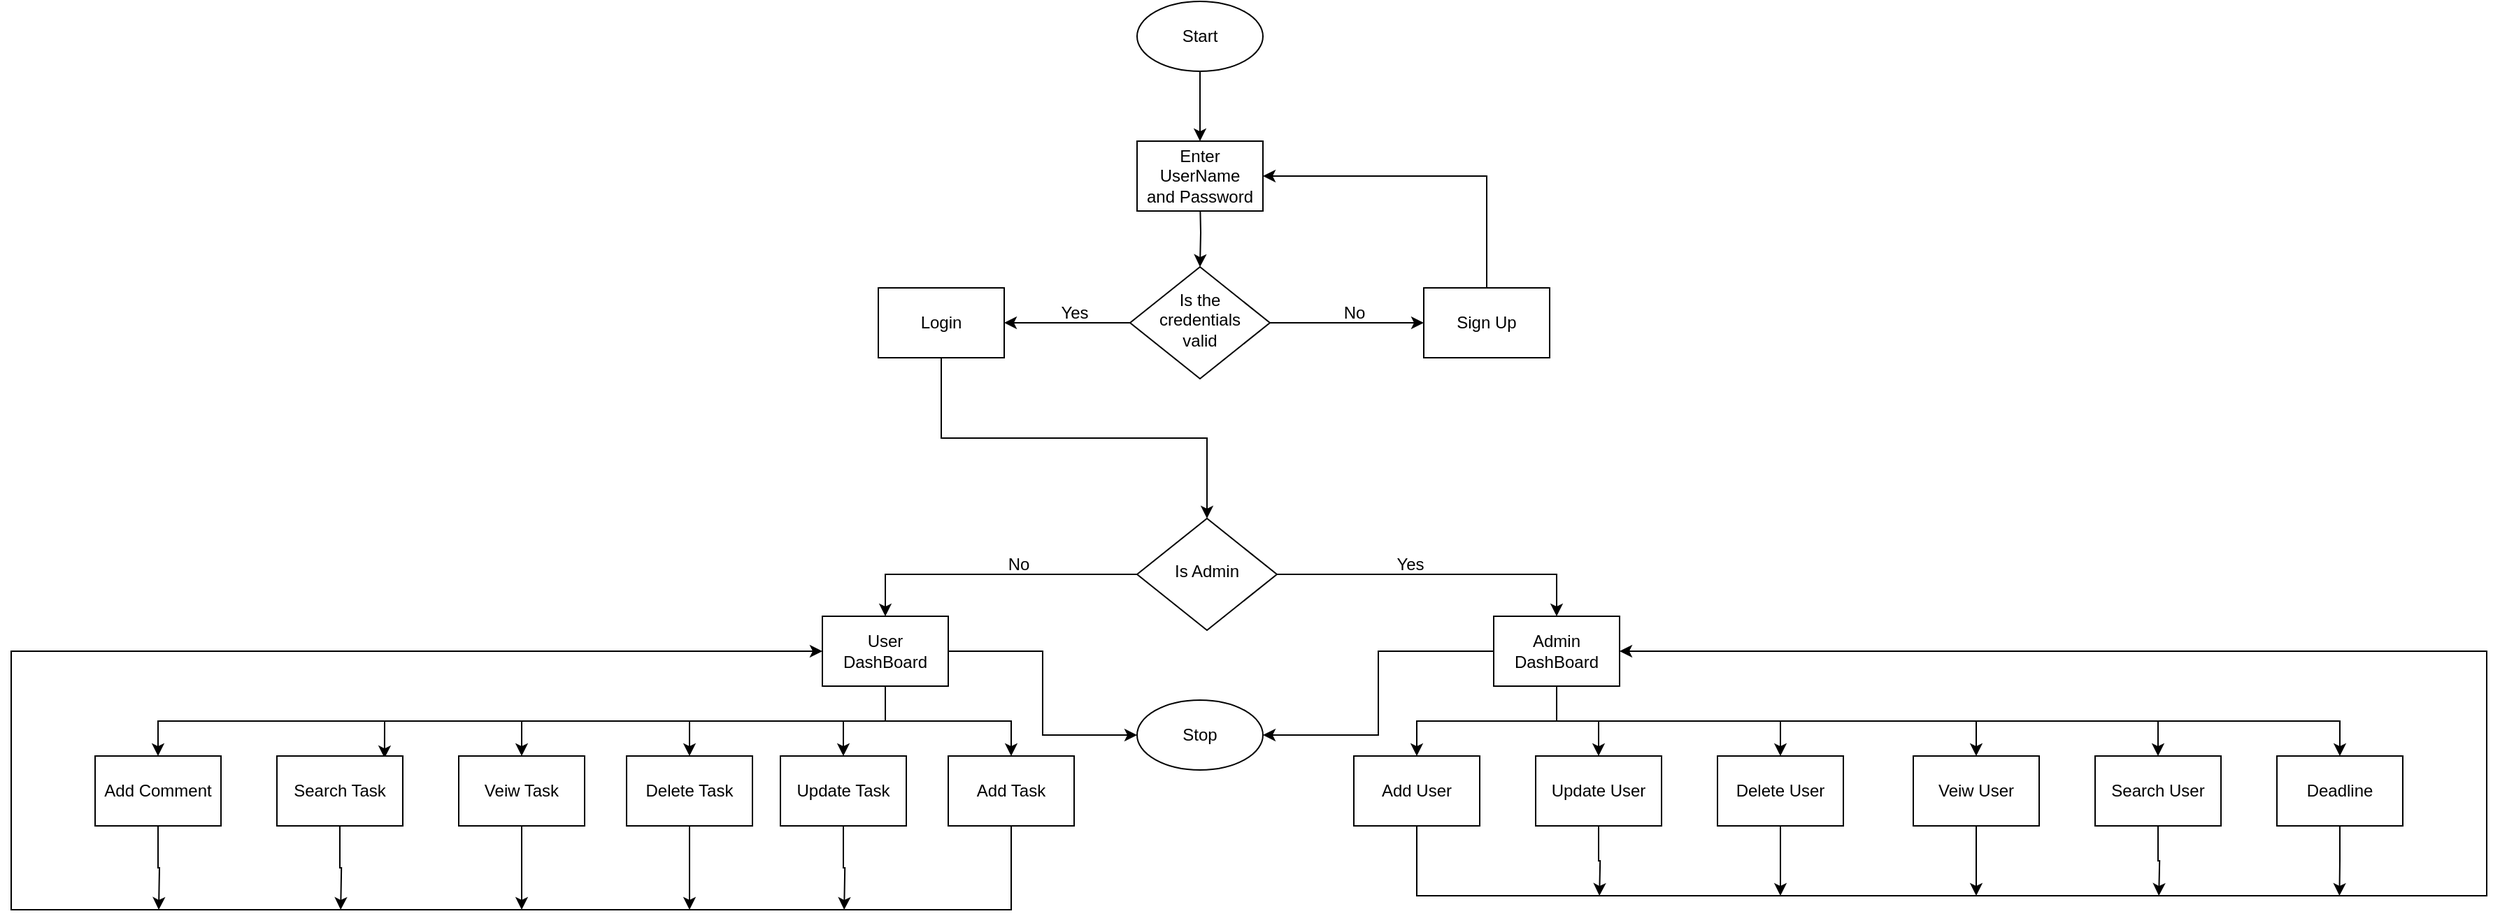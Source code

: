 <mxfile version="21.2.8" type="device">
  <diagram id="C5RBs43oDa-KdzZeNtuy" name="Page-1">
    <mxGraphModel dx="2458" dy="1910" grid="1" gridSize="10" guides="1" tooltips="1" connect="1" arrows="1" fold="1" page="1" pageScale="1" pageWidth="827" pageHeight="1169" math="0" shadow="0">
      <root>
        <mxCell id="WIyWlLk6GJQsqaUBKTNV-0" />
        <mxCell id="WIyWlLk6GJQsqaUBKTNV-1" parent="WIyWlLk6GJQsqaUBKTNV-0" />
        <mxCell id="yWXllA6n9a4EfGKvQLvz-8" style="edgeStyle=orthogonalEdgeStyle;rounded=0;orthogonalLoop=1;jettySize=auto;html=1;exitX=0.5;exitY=1;exitDx=0;exitDy=0;entryX=0.5;entryY=0;entryDx=0;entryDy=0;" edge="1" parent="WIyWlLk6GJQsqaUBKTNV-1" target="WIyWlLk6GJQsqaUBKTNV-6">
          <mxGeometry relative="1" as="geometry">
            <mxPoint x="220" y="120" as="sourcePoint" />
          </mxGeometry>
        </mxCell>
        <mxCell id="yWXllA6n9a4EfGKvQLvz-7" style="edgeStyle=orthogonalEdgeStyle;rounded=0;orthogonalLoop=1;jettySize=auto;html=1;exitX=0;exitY=0.5;exitDx=0;exitDy=0;entryX=1;entryY=0.5;entryDx=0;entryDy=0;" edge="1" parent="WIyWlLk6GJQsqaUBKTNV-1" source="WIyWlLk6GJQsqaUBKTNV-6" target="yWXllA6n9a4EfGKvQLvz-6">
          <mxGeometry relative="1" as="geometry" />
        </mxCell>
        <mxCell id="yWXllA6n9a4EfGKvQLvz-11" style="edgeStyle=orthogonalEdgeStyle;rounded=0;orthogonalLoop=1;jettySize=auto;html=1;exitX=1;exitY=0.5;exitDx=0;exitDy=0;entryX=0;entryY=0.5;entryDx=0;entryDy=0;" edge="1" parent="WIyWlLk6GJQsqaUBKTNV-1" source="WIyWlLk6GJQsqaUBKTNV-6" target="yWXllA6n9a4EfGKvQLvz-4">
          <mxGeometry relative="1" as="geometry" />
        </mxCell>
        <mxCell id="WIyWlLk6GJQsqaUBKTNV-6" value="Is the credentials &lt;br&gt;valid" style="rhombus;whiteSpace=wrap;html=1;shadow=0;fontFamily=Helvetica;fontSize=12;align=center;strokeWidth=1;spacing=6;spacingTop=-4;" parent="WIyWlLk6GJQsqaUBKTNV-1" vertex="1">
          <mxGeometry x="170" y="170" width="100" height="80" as="geometry" />
        </mxCell>
        <mxCell id="yWXllA6n9a4EfGKvQLvz-2" style="edgeStyle=orthogonalEdgeStyle;rounded=0;orthogonalLoop=1;jettySize=auto;html=1;exitX=0.5;exitY=0;exitDx=0;exitDy=0;entryX=1;entryY=0.5;entryDx=0;entryDy=0;" edge="1" parent="WIyWlLk6GJQsqaUBKTNV-1" source="yWXllA6n9a4EfGKvQLvz-4" target="yWXllA6n9a4EfGKvQLvz-92">
          <mxGeometry relative="1" as="geometry">
            <mxPoint x="460" y="190" as="sourcePoint" />
            <mxPoint x="280" y="100" as="targetPoint" />
          </mxGeometry>
        </mxCell>
        <mxCell id="yWXllA6n9a4EfGKvQLvz-17" style="edgeStyle=orthogonalEdgeStyle;rounded=0;orthogonalLoop=1;jettySize=auto;html=1;exitX=1;exitY=0.5;exitDx=0;exitDy=0;entryX=0.5;entryY=0;entryDx=0;entryDy=0;" edge="1" parent="WIyWlLk6GJQsqaUBKTNV-1" source="WIyWlLk6GJQsqaUBKTNV-10" target="yWXllA6n9a4EfGKvQLvz-15">
          <mxGeometry relative="1" as="geometry" />
        </mxCell>
        <mxCell id="yWXllA6n9a4EfGKvQLvz-18" style="edgeStyle=orthogonalEdgeStyle;rounded=0;orthogonalLoop=1;jettySize=auto;html=1;exitX=0;exitY=0.5;exitDx=0;exitDy=0;entryX=0.5;entryY=0;entryDx=0;entryDy=0;" edge="1" parent="WIyWlLk6GJQsqaUBKTNV-1" source="WIyWlLk6GJQsqaUBKTNV-10" target="yWXllA6n9a4EfGKvQLvz-16">
          <mxGeometry relative="1" as="geometry" />
        </mxCell>
        <mxCell id="WIyWlLk6GJQsqaUBKTNV-10" value="Is Admin" style="rhombus;whiteSpace=wrap;html=1;shadow=0;fontFamily=Helvetica;fontSize=12;align=center;strokeWidth=1;spacing=6;spacingTop=-4;" parent="WIyWlLk6GJQsqaUBKTNV-1" vertex="1">
          <mxGeometry x="175" y="350" width="100" height="80" as="geometry" />
        </mxCell>
        <mxCell id="yWXllA6n9a4EfGKvQLvz-1" style="edgeStyle=orthogonalEdgeStyle;rounded=0;orthogonalLoop=1;jettySize=auto;html=1;exitX=0.5;exitY=1;exitDx=0;exitDy=0;entryX=0.5;entryY=0;entryDx=0;entryDy=0;" edge="1" parent="WIyWlLk6GJQsqaUBKTNV-1" source="yWXllA6n9a4EfGKvQLvz-0" target="yWXllA6n9a4EfGKvQLvz-92">
          <mxGeometry relative="1" as="geometry">
            <mxPoint x="220" y="80" as="targetPoint" />
          </mxGeometry>
        </mxCell>
        <mxCell id="yWXllA6n9a4EfGKvQLvz-0" value="Start" style="ellipse;whiteSpace=wrap;html=1;" vertex="1" parent="WIyWlLk6GJQsqaUBKTNV-1">
          <mxGeometry x="175" y="-20" width="90" height="50" as="geometry" />
        </mxCell>
        <mxCell id="yWXllA6n9a4EfGKvQLvz-4" value="Sign Up" style="rounded=0;whiteSpace=wrap;html=1;" vertex="1" parent="WIyWlLk6GJQsqaUBKTNV-1">
          <mxGeometry x="380" y="185" width="90" height="50" as="geometry" />
        </mxCell>
        <mxCell id="yWXllA6n9a4EfGKvQLvz-10" style="edgeStyle=orthogonalEdgeStyle;rounded=0;orthogonalLoop=1;jettySize=auto;html=1;exitX=0.5;exitY=1;exitDx=0;exitDy=0;entryX=0.5;entryY=0;entryDx=0;entryDy=0;" edge="1" parent="WIyWlLk6GJQsqaUBKTNV-1" source="yWXllA6n9a4EfGKvQLvz-6" target="WIyWlLk6GJQsqaUBKTNV-10">
          <mxGeometry relative="1" as="geometry" />
        </mxCell>
        <mxCell id="yWXllA6n9a4EfGKvQLvz-6" value="Login" style="rounded=0;whiteSpace=wrap;html=1;" vertex="1" parent="WIyWlLk6GJQsqaUBKTNV-1">
          <mxGeometry x="-10" y="185" width="90" height="50" as="geometry" />
        </mxCell>
        <mxCell id="yWXllA6n9a4EfGKvQLvz-12" value="No" style="text;html=1;align=center;verticalAlign=middle;resizable=0;points=[];autosize=1;strokeColor=none;fillColor=none;" vertex="1" parent="WIyWlLk6GJQsqaUBKTNV-1">
          <mxGeometry x="310" y="188" width="40" height="30" as="geometry" />
        </mxCell>
        <mxCell id="yWXllA6n9a4EfGKvQLvz-13" value="Yes" style="text;html=1;align=center;verticalAlign=middle;resizable=0;points=[];autosize=1;strokeColor=none;fillColor=none;" vertex="1" parent="WIyWlLk6GJQsqaUBKTNV-1">
          <mxGeometry x="110" y="188" width="40" height="30" as="geometry" />
        </mxCell>
        <mxCell id="yWXllA6n9a4EfGKvQLvz-28" style="edgeStyle=orthogonalEdgeStyle;rounded=0;orthogonalLoop=1;jettySize=auto;html=1;exitX=0.5;exitY=1;exitDx=0;exitDy=0;entryX=0.5;entryY=0;entryDx=0;entryDy=0;" edge="1" parent="WIyWlLk6GJQsqaUBKTNV-1" source="yWXllA6n9a4EfGKvQLvz-15" target="yWXllA6n9a4EfGKvQLvz-19">
          <mxGeometry relative="1" as="geometry" />
        </mxCell>
        <mxCell id="yWXllA6n9a4EfGKvQLvz-31" style="edgeStyle=orthogonalEdgeStyle;rounded=0;orthogonalLoop=1;jettySize=auto;html=1;exitX=0.5;exitY=1;exitDx=0;exitDy=0;entryX=0.5;entryY=0;entryDx=0;entryDy=0;" edge="1" parent="WIyWlLk6GJQsqaUBKTNV-1" source="yWXllA6n9a4EfGKvQLvz-15" target="yWXllA6n9a4EfGKvQLvz-20">
          <mxGeometry relative="1" as="geometry" />
        </mxCell>
        <mxCell id="yWXllA6n9a4EfGKvQLvz-33" style="edgeStyle=orthogonalEdgeStyle;rounded=0;orthogonalLoop=1;jettySize=auto;html=1;exitX=0.5;exitY=1;exitDx=0;exitDy=0;entryX=0.5;entryY=0;entryDx=0;entryDy=0;" edge="1" parent="WIyWlLk6GJQsqaUBKTNV-1" source="yWXllA6n9a4EfGKvQLvz-15" target="yWXllA6n9a4EfGKvQLvz-21">
          <mxGeometry relative="1" as="geometry" />
        </mxCell>
        <mxCell id="yWXllA6n9a4EfGKvQLvz-34" style="edgeStyle=orthogonalEdgeStyle;rounded=0;orthogonalLoop=1;jettySize=auto;html=1;exitX=0.5;exitY=1;exitDx=0;exitDy=0;" edge="1" parent="WIyWlLk6GJQsqaUBKTNV-1" source="yWXllA6n9a4EfGKvQLvz-15" target="yWXllA6n9a4EfGKvQLvz-22">
          <mxGeometry relative="1" as="geometry" />
        </mxCell>
        <mxCell id="yWXllA6n9a4EfGKvQLvz-35" style="edgeStyle=orthogonalEdgeStyle;rounded=0;orthogonalLoop=1;jettySize=auto;html=1;exitX=0.5;exitY=1;exitDx=0;exitDy=0;" edge="1" parent="WIyWlLk6GJQsqaUBKTNV-1" source="yWXllA6n9a4EfGKvQLvz-15" target="yWXllA6n9a4EfGKvQLvz-23">
          <mxGeometry relative="1" as="geometry" />
        </mxCell>
        <mxCell id="yWXllA6n9a4EfGKvQLvz-43" style="edgeStyle=orthogonalEdgeStyle;rounded=0;orthogonalLoop=1;jettySize=auto;html=1;exitX=0;exitY=0.5;exitDx=0;exitDy=0;entryX=1;entryY=0.5;entryDx=0;entryDy=0;" edge="1" parent="WIyWlLk6GJQsqaUBKTNV-1" source="yWXllA6n9a4EfGKvQLvz-15" target="yWXllA6n9a4EfGKvQLvz-42">
          <mxGeometry relative="1" as="geometry" />
        </mxCell>
        <mxCell id="yWXllA6n9a4EfGKvQLvz-100" style="edgeStyle=orthogonalEdgeStyle;rounded=0;orthogonalLoop=1;jettySize=auto;html=1;exitX=0.5;exitY=1;exitDx=0;exitDy=0;entryX=0.5;entryY=0;entryDx=0;entryDy=0;" edge="1" parent="WIyWlLk6GJQsqaUBKTNV-1" source="yWXllA6n9a4EfGKvQLvz-15" target="yWXllA6n9a4EfGKvQLvz-99">
          <mxGeometry relative="1" as="geometry" />
        </mxCell>
        <mxCell id="yWXllA6n9a4EfGKvQLvz-15" value="Admin DashBoard" style="rounded=0;whiteSpace=wrap;html=1;" vertex="1" parent="WIyWlLk6GJQsqaUBKTNV-1">
          <mxGeometry x="430" y="420" width="90" height="50" as="geometry" />
        </mxCell>
        <mxCell id="yWXllA6n9a4EfGKvQLvz-44" style="edgeStyle=orthogonalEdgeStyle;rounded=0;orthogonalLoop=1;jettySize=auto;html=1;entryX=0;entryY=0.5;entryDx=0;entryDy=0;exitX=1;exitY=0.5;exitDx=0;exitDy=0;" edge="1" parent="WIyWlLk6GJQsqaUBKTNV-1" source="yWXllA6n9a4EfGKvQLvz-16" target="yWXllA6n9a4EfGKvQLvz-42">
          <mxGeometry relative="1" as="geometry">
            <mxPoint x="40" y="433" as="sourcePoint" />
          </mxGeometry>
        </mxCell>
        <mxCell id="yWXllA6n9a4EfGKvQLvz-82" style="edgeStyle=orthogonalEdgeStyle;rounded=0;orthogonalLoop=1;jettySize=auto;html=1;exitX=0.5;exitY=1;exitDx=0;exitDy=0;entryX=0.855;entryY=0.031;entryDx=0;entryDy=0;entryPerimeter=0;" edge="1" parent="WIyWlLk6GJQsqaUBKTNV-1" source="yWXllA6n9a4EfGKvQLvz-16" target="yWXllA6n9a4EfGKvQLvz-81">
          <mxGeometry relative="1" as="geometry" />
        </mxCell>
        <mxCell id="yWXllA6n9a4EfGKvQLvz-83" style="edgeStyle=orthogonalEdgeStyle;rounded=0;orthogonalLoop=1;jettySize=auto;html=1;exitX=0.5;exitY=1;exitDx=0;exitDy=0;entryX=0.5;entryY=0;entryDx=0;entryDy=0;" edge="1" parent="WIyWlLk6GJQsqaUBKTNV-1" source="yWXllA6n9a4EfGKvQLvz-16" target="yWXllA6n9a4EfGKvQLvz-80">
          <mxGeometry relative="1" as="geometry" />
        </mxCell>
        <mxCell id="yWXllA6n9a4EfGKvQLvz-84" style="edgeStyle=orthogonalEdgeStyle;rounded=0;orthogonalLoop=1;jettySize=auto;html=1;exitX=0.5;exitY=1;exitDx=0;exitDy=0;entryX=0.5;entryY=0;entryDx=0;entryDy=0;" edge="1" parent="WIyWlLk6GJQsqaUBKTNV-1" source="yWXllA6n9a4EfGKvQLvz-16" target="yWXllA6n9a4EfGKvQLvz-79">
          <mxGeometry relative="1" as="geometry" />
        </mxCell>
        <mxCell id="yWXllA6n9a4EfGKvQLvz-85" style="edgeStyle=orthogonalEdgeStyle;rounded=0;orthogonalLoop=1;jettySize=auto;html=1;exitX=0.5;exitY=1;exitDx=0;exitDy=0;entryX=0.5;entryY=0;entryDx=0;entryDy=0;" edge="1" parent="WIyWlLk6GJQsqaUBKTNV-1" source="yWXllA6n9a4EfGKvQLvz-16" target="yWXllA6n9a4EfGKvQLvz-78">
          <mxGeometry relative="1" as="geometry" />
        </mxCell>
        <mxCell id="yWXllA6n9a4EfGKvQLvz-86" style="edgeStyle=orthogonalEdgeStyle;rounded=0;orthogonalLoop=1;jettySize=auto;html=1;exitX=0.5;exitY=1;exitDx=0;exitDy=0;entryX=0.5;entryY=0;entryDx=0;entryDy=0;" edge="1" parent="WIyWlLk6GJQsqaUBKTNV-1" source="yWXllA6n9a4EfGKvQLvz-16" target="yWXllA6n9a4EfGKvQLvz-77">
          <mxGeometry relative="1" as="geometry" />
        </mxCell>
        <mxCell id="yWXllA6n9a4EfGKvQLvz-96" style="edgeStyle=orthogonalEdgeStyle;rounded=0;orthogonalLoop=1;jettySize=auto;html=1;exitX=0.5;exitY=1;exitDx=0;exitDy=0;entryX=0.5;entryY=0;entryDx=0;entryDy=0;" edge="1" parent="WIyWlLk6GJQsqaUBKTNV-1" source="yWXllA6n9a4EfGKvQLvz-16" target="yWXllA6n9a4EfGKvQLvz-95">
          <mxGeometry relative="1" as="geometry" />
        </mxCell>
        <mxCell id="yWXllA6n9a4EfGKvQLvz-16" value="User DashBoard" style="rounded=0;whiteSpace=wrap;html=1;" vertex="1" parent="WIyWlLk6GJQsqaUBKTNV-1">
          <mxGeometry x="-50" y="420" width="90" height="50" as="geometry" />
        </mxCell>
        <mxCell id="yWXllA6n9a4EfGKvQLvz-36" style="edgeStyle=orthogonalEdgeStyle;rounded=0;orthogonalLoop=1;jettySize=auto;html=1;exitX=0.5;exitY=1;exitDx=0;exitDy=0;entryX=1;entryY=0.5;entryDx=0;entryDy=0;" edge="1" parent="WIyWlLk6GJQsqaUBKTNV-1" source="yWXllA6n9a4EfGKvQLvz-19" target="yWXllA6n9a4EfGKvQLvz-15">
          <mxGeometry relative="1" as="geometry">
            <Array as="points">
              <mxPoint x="375" y="620" />
              <mxPoint x="1140" y="620" />
              <mxPoint x="1140" y="445" />
            </Array>
          </mxGeometry>
        </mxCell>
        <mxCell id="yWXllA6n9a4EfGKvQLvz-19" value="Add User" style="rounded=0;whiteSpace=wrap;html=1;" vertex="1" parent="WIyWlLk6GJQsqaUBKTNV-1">
          <mxGeometry x="330" y="520" width="90" height="50" as="geometry" />
        </mxCell>
        <mxCell id="yWXllA6n9a4EfGKvQLvz-38" style="edgeStyle=orthogonalEdgeStyle;rounded=0;orthogonalLoop=1;jettySize=auto;html=1;exitX=0.5;exitY=1;exitDx=0;exitDy=0;" edge="1" parent="WIyWlLk6GJQsqaUBKTNV-1" source="yWXllA6n9a4EfGKvQLvz-20">
          <mxGeometry relative="1" as="geometry">
            <mxPoint x="505.588" y="620" as="targetPoint" />
          </mxGeometry>
        </mxCell>
        <mxCell id="yWXllA6n9a4EfGKvQLvz-20" value="Update User" style="rounded=0;whiteSpace=wrap;html=1;" vertex="1" parent="WIyWlLk6GJQsqaUBKTNV-1">
          <mxGeometry x="460" y="520" width="90" height="50" as="geometry" />
        </mxCell>
        <mxCell id="yWXllA6n9a4EfGKvQLvz-39" style="edgeStyle=orthogonalEdgeStyle;rounded=0;orthogonalLoop=1;jettySize=auto;html=1;exitX=0.5;exitY=1;exitDx=0;exitDy=0;" edge="1" parent="WIyWlLk6GJQsqaUBKTNV-1" source="yWXllA6n9a4EfGKvQLvz-21">
          <mxGeometry relative="1" as="geometry">
            <mxPoint x="635" y="620" as="targetPoint" />
          </mxGeometry>
        </mxCell>
        <mxCell id="yWXllA6n9a4EfGKvQLvz-21" value="Delete User" style="rounded=0;whiteSpace=wrap;html=1;" vertex="1" parent="WIyWlLk6GJQsqaUBKTNV-1">
          <mxGeometry x="590" y="520" width="90" height="50" as="geometry" />
        </mxCell>
        <mxCell id="yWXllA6n9a4EfGKvQLvz-40" style="edgeStyle=orthogonalEdgeStyle;rounded=0;orthogonalLoop=1;jettySize=auto;html=1;exitX=0.5;exitY=1;exitDx=0;exitDy=0;" edge="1" parent="WIyWlLk6GJQsqaUBKTNV-1" source="yWXllA6n9a4EfGKvQLvz-22">
          <mxGeometry relative="1" as="geometry">
            <mxPoint x="775" y="620" as="targetPoint" />
          </mxGeometry>
        </mxCell>
        <mxCell id="yWXllA6n9a4EfGKvQLvz-22" value="Veiw User" style="rounded=0;whiteSpace=wrap;html=1;" vertex="1" parent="WIyWlLk6GJQsqaUBKTNV-1">
          <mxGeometry x="730" y="520" width="90" height="50" as="geometry" />
        </mxCell>
        <mxCell id="yWXllA6n9a4EfGKvQLvz-41" style="edgeStyle=orthogonalEdgeStyle;rounded=0;orthogonalLoop=1;jettySize=auto;html=1;exitX=0.5;exitY=1;exitDx=0;exitDy=0;" edge="1" parent="WIyWlLk6GJQsqaUBKTNV-1" source="yWXllA6n9a4EfGKvQLvz-23">
          <mxGeometry relative="1" as="geometry">
            <mxPoint x="905.588" y="620" as="targetPoint" />
          </mxGeometry>
        </mxCell>
        <mxCell id="yWXllA6n9a4EfGKvQLvz-23" value="Search User" style="rounded=0;whiteSpace=wrap;html=1;" vertex="1" parent="WIyWlLk6GJQsqaUBKTNV-1">
          <mxGeometry x="860" y="520" width="90" height="50" as="geometry" />
        </mxCell>
        <mxCell id="yWXllA6n9a4EfGKvQLvz-42" value="Stop" style="ellipse;whiteSpace=wrap;html=1;" vertex="1" parent="WIyWlLk6GJQsqaUBKTNV-1">
          <mxGeometry x="175" y="480" width="90" height="50" as="geometry" />
        </mxCell>
        <mxCell id="yWXllA6n9a4EfGKvQLvz-87" style="edgeStyle=orthogonalEdgeStyle;rounded=0;orthogonalLoop=1;jettySize=auto;html=1;exitX=0.5;exitY=1;exitDx=0;exitDy=0;entryX=0;entryY=0.5;entryDx=0;entryDy=0;" edge="1" parent="WIyWlLk6GJQsqaUBKTNV-1" source="yWXllA6n9a4EfGKvQLvz-77" target="yWXllA6n9a4EfGKvQLvz-16">
          <mxGeometry relative="1" as="geometry">
            <Array as="points">
              <mxPoint x="85" y="630" />
              <mxPoint x="-630" y="630" />
              <mxPoint x="-630" y="445" />
            </Array>
          </mxGeometry>
        </mxCell>
        <mxCell id="yWXllA6n9a4EfGKvQLvz-77" value="Add Task" style="rounded=0;whiteSpace=wrap;html=1;" vertex="1" parent="WIyWlLk6GJQsqaUBKTNV-1">
          <mxGeometry x="40" y="520" width="90" height="50" as="geometry" />
        </mxCell>
        <mxCell id="yWXllA6n9a4EfGKvQLvz-88" style="edgeStyle=orthogonalEdgeStyle;rounded=0;orthogonalLoop=1;jettySize=auto;html=1;exitX=0.5;exitY=1;exitDx=0;exitDy=0;" edge="1" parent="WIyWlLk6GJQsqaUBKTNV-1" source="yWXllA6n9a4EfGKvQLvz-78">
          <mxGeometry relative="1" as="geometry">
            <mxPoint x="-34.412" y="630" as="targetPoint" />
          </mxGeometry>
        </mxCell>
        <mxCell id="yWXllA6n9a4EfGKvQLvz-78" value="Update Task" style="rounded=0;whiteSpace=wrap;html=1;" vertex="1" parent="WIyWlLk6GJQsqaUBKTNV-1">
          <mxGeometry x="-80" y="520" width="90" height="50" as="geometry" />
        </mxCell>
        <mxCell id="yWXllA6n9a4EfGKvQLvz-89" style="edgeStyle=orthogonalEdgeStyle;rounded=0;orthogonalLoop=1;jettySize=auto;html=1;exitX=0.5;exitY=1;exitDx=0;exitDy=0;" edge="1" parent="WIyWlLk6GJQsqaUBKTNV-1" source="yWXllA6n9a4EfGKvQLvz-79">
          <mxGeometry relative="1" as="geometry">
            <mxPoint x="-145" y="630" as="targetPoint" />
          </mxGeometry>
        </mxCell>
        <mxCell id="yWXllA6n9a4EfGKvQLvz-79" value="Delete Task" style="rounded=0;whiteSpace=wrap;html=1;" vertex="1" parent="WIyWlLk6GJQsqaUBKTNV-1">
          <mxGeometry x="-190" y="520" width="90" height="50" as="geometry" />
        </mxCell>
        <mxCell id="yWXllA6n9a4EfGKvQLvz-90" style="edgeStyle=orthogonalEdgeStyle;rounded=0;orthogonalLoop=1;jettySize=auto;html=1;exitX=0.5;exitY=1;exitDx=0;exitDy=0;" edge="1" parent="WIyWlLk6GJQsqaUBKTNV-1" source="yWXllA6n9a4EfGKvQLvz-80">
          <mxGeometry relative="1" as="geometry">
            <mxPoint x="-265" y="630" as="targetPoint" />
          </mxGeometry>
        </mxCell>
        <mxCell id="yWXllA6n9a4EfGKvQLvz-80" value="Veiw Task" style="rounded=0;whiteSpace=wrap;html=1;" vertex="1" parent="WIyWlLk6GJQsqaUBKTNV-1">
          <mxGeometry x="-310" y="520" width="90" height="50" as="geometry" />
        </mxCell>
        <mxCell id="yWXllA6n9a4EfGKvQLvz-91" style="edgeStyle=orthogonalEdgeStyle;rounded=0;orthogonalLoop=1;jettySize=auto;html=1;exitX=0.5;exitY=1;exitDx=0;exitDy=0;" edge="1" parent="WIyWlLk6GJQsqaUBKTNV-1" source="yWXllA6n9a4EfGKvQLvz-81">
          <mxGeometry relative="1" as="geometry">
            <mxPoint x="-394.412" y="630" as="targetPoint" />
          </mxGeometry>
        </mxCell>
        <mxCell id="yWXllA6n9a4EfGKvQLvz-81" value="Search Task" style="rounded=0;whiteSpace=wrap;html=1;" vertex="1" parent="WIyWlLk6GJQsqaUBKTNV-1">
          <mxGeometry x="-440" y="520" width="90" height="50" as="geometry" />
        </mxCell>
        <mxCell id="yWXllA6n9a4EfGKvQLvz-92" value="Enter UserName &lt;br&gt;and Password" style="rounded=0;whiteSpace=wrap;html=1;" vertex="1" parent="WIyWlLk6GJQsqaUBKTNV-1">
          <mxGeometry x="175" y="80" width="90" height="50" as="geometry" />
        </mxCell>
        <mxCell id="yWXllA6n9a4EfGKvQLvz-93" value="Yes" style="text;html=1;align=center;verticalAlign=middle;resizable=0;points=[];autosize=1;strokeColor=none;fillColor=none;" vertex="1" parent="WIyWlLk6GJQsqaUBKTNV-1">
          <mxGeometry x="350" y="368" width="40" height="30" as="geometry" />
        </mxCell>
        <mxCell id="yWXllA6n9a4EfGKvQLvz-94" value="No" style="text;html=1;align=center;verticalAlign=middle;resizable=0;points=[];autosize=1;strokeColor=none;fillColor=none;" vertex="1" parent="WIyWlLk6GJQsqaUBKTNV-1">
          <mxGeometry x="70" y="368" width="40" height="30" as="geometry" />
        </mxCell>
        <mxCell id="yWXllA6n9a4EfGKvQLvz-97" style="edgeStyle=orthogonalEdgeStyle;rounded=0;orthogonalLoop=1;jettySize=auto;html=1;exitX=0.5;exitY=1;exitDx=0;exitDy=0;" edge="1" parent="WIyWlLk6GJQsqaUBKTNV-1" source="yWXllA6n9a4EfGKvQLvz-95">
          <mxGeometry relative="1" as="geometry">
            <mxPoint x="-524.5" y="630" as="targetPoint" />
          </mxGeometry>
        </mxCell>
        <mxCell id="yWXllA6n9a4EfGKvQLvz-95" value="Add Comment" style="rounded=0;whiteSpace=wrap;html=1;" vertex="1" parent="WIyWlLk6GJQsqaUBKTNV-1">
          <mxGeometry x="-570" y="520" width="90" height="50" as="geometry" />
        </mxCell>
        <mxCell id="yWXllA6n9a4EfGKvQLvz-101" style="edgeStyle=orthogonalEdgeStyle;rounded=0;orthogonalLoop=1;jettySize=auto;html=1;exitX=0.5;exitY=1;exitDx=0;exitDy=0;" edge="1" parent="WIyWlLk6GJQsqaUBKTNV-1" source="yWXllA6n9a4EfGKvQLvz-99">
          <mxGeometry relative="1" as="geometry">
            <mxPoint x="1034.714" y="620" as="targetPoint" />
          </mxGeometry>
        </mxCell>
        <mxCell id="yWXllA6n9a4EfGKvQLvz-99" value="Deadline" style="rounded=0;whiteSpace=wrap;html=1;" vertex="1" parent="WIyWlLk6GJQsqaUBKTNV-1">
          <mxGeometry x="990" y="520" width="90" height="50" as="geometry" />
        </mxCell>
      </root>
    </mxGraphModel>
  </diagram>
</mxfile>
